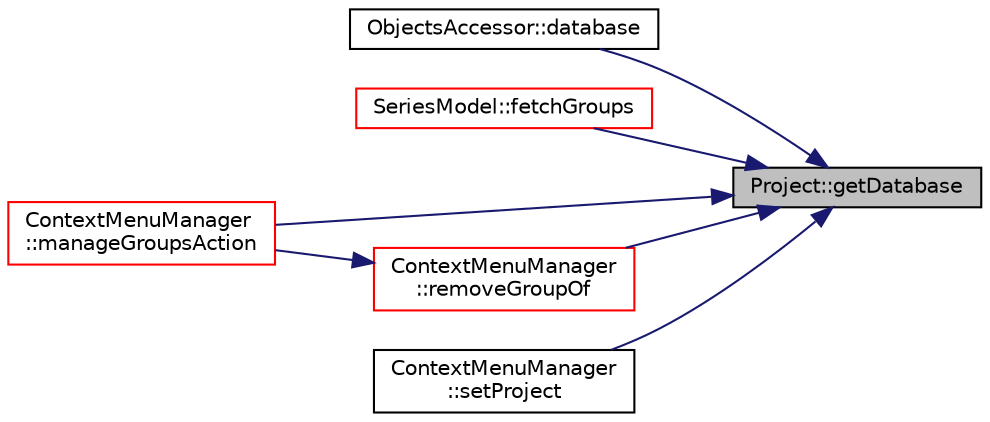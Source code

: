 digraph "Project::getDatabase"
{
 // LATEX_PDF_SIZE
  edge [fontname="Helvetica",fontsize="10",labelfontname="Helvetica",labelfontsize="10"];
  node [fontname="Helvetica",fontsize="10",shape=record];
  rankdir="RL";
  Node1 [label="Project::getDatabase",height=0.2,width=0.4,color="black", fillcolor="grey75", style="filled", fontcolor="black",tooltip=" "];
  Node1 -> Node2 [dir="back",color="midnightblue",fontsize="10",style="solid",fontname="Helvetica"];
  Node2 [label="ObjectsAccessor::database",height=0.2,width=0.4,color="black", fillcolor="white", style="filled",URL="$class_objects_accessor.html#a4b983b925085a2cb58c60627f1e595b2",tooltip=" "];
  Node1 -> Node3 [dir="back",color="midnightblue",fontsize="10",style="solid",fontname="Helvetica"];
  Node3 [label="SeriesModel::fetchGroups",height=0.2,width=0.4,color="red", fillcolor="white", style="filled",URL="$class_series_model.html#a8cdebcca8d2065de2c839755cc238875",tooltip=" "];
  Node1 -> Node5 [dir="back",color="midnightblue",fontsize="10",style="solid",fontname="Helvetica"];
  Node5 [label="ContextMenuManager\l::manageGroupsAction",height=0.2,width=0.4,color="red", fillcolor="white", style="filled",URL="$class_context_menu_manager.html#a6e73f66bfc406adf3a1676fb0237fde3",tooltip=" "];
  Node1 -> Node8 [dir="back",color="midnightblue",fontsize="10",style="solid",fontname="Helvetica"];
  Node8 [label="ContextMenuManager\l::removeGroupOf",height=0.2,width=0.4,color="red", fillcolor="white", style="filled",URL="$class_context_menu_manager.html#a5db0c9d95a29a7a3b0d387a0227f8d1d",tooltip=" "];
  Node8 -> Node5 [dir="back",color="midnightblue",fontsize="10",style="solid",fontname="Helvetica"];
  Node1 -> Node7 [dir="back",color="midnightblue",fontsize="10",style="solid",fontname="Helvetica"];
  Node7 [label="ContextMenuManager\l::setProject",height=0.2,width=0.4,color="black", fillcolor="white", style="filled",URL="$class_context_menu_manager.html#afee82226d8b74d2bd56c575f7c6f10a4",tooltip=" "];
}
